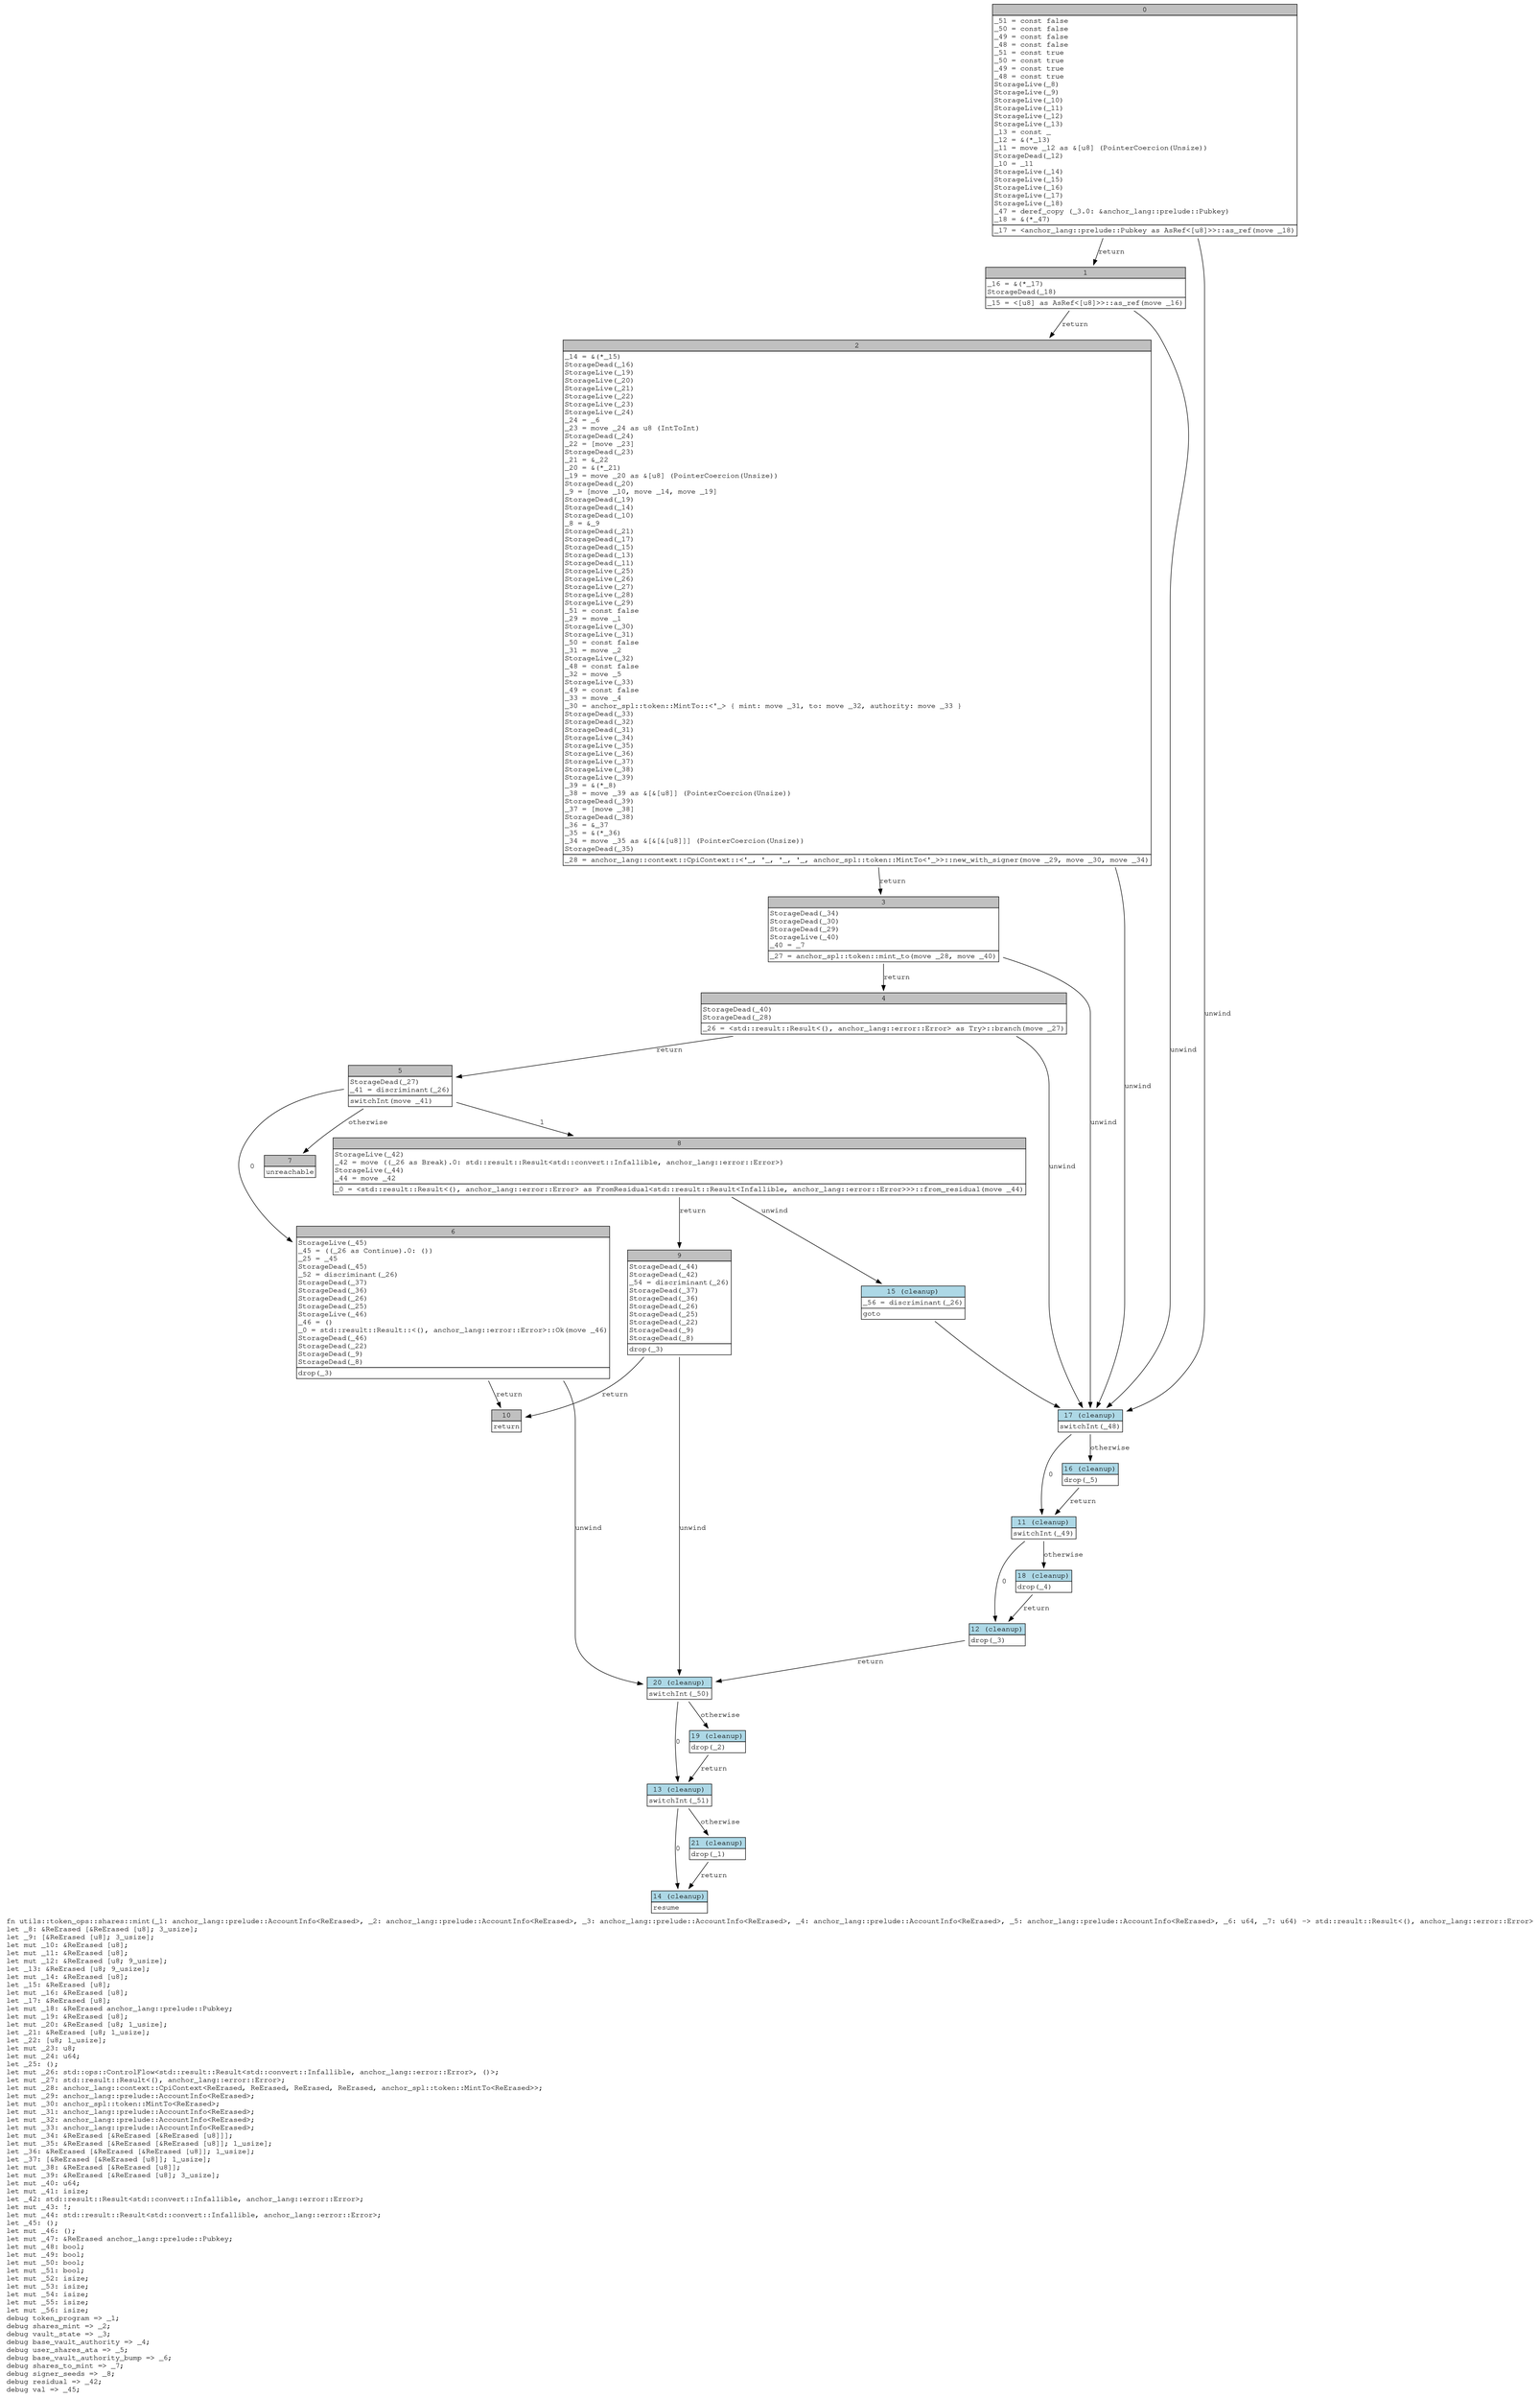 digraph Mir_0_607 {
    graph [fontname="Courier, monospace"];
    node [fontname="Courier, monospace"];
    edge [fontname="Courier, monospace"];
    label=<fn utils::token_ops::shares::mint(_1: anchor_lang::prelude::AccountInfo&lt;ReErased&gt;, _2: anchor_lang::prelude::AccountInfo&lt;ReErased&gt;, _3: anchor_lang::prelude::AccountInfo&lt;ReErased&gt;, _4: anchor_lang::prelude::AccountInfo&lt;ReErased&gt;, _5: anchor_lang::prelude::AccountInfo&lt;ReErased&gt;, _6: u64, _7: u64) -&gt; std::result::Result&lt;(), anchor_lang::error::Error&gt;<br align="left"/>let _8: &amp;ReErased [&amp;ReErased [u8]; 3_usize];<br align="left"/>let _9: [&amp;ReErased [u8]; 3_usize];<br align="left"/>let mut _10: &amp;ReErased [u8];<br align="left"/>let mut _11: &amp;ReErased [u8];<br align="left"/>let mut _12: &amp;ReErased [u8; 9_usize];<br align="left"/>let _13: &amp;ReErased [u8; 9_usize];<br align="left"/>let mut _14: &amp;ReErased [u8];<br align="left"/>let _15: &amp;ReErased [u8];<br align="left"/>let mut _16: &amp;ReErased [u8];<br align="left"/>let _17: &amp;ReErased [u8];<br align="left"/>let mut _18: &amp;ReErased anchor_lang::prelude::Pubkey;<br align="left"/>let mut _19: &amp;ReErased [u8];<br align="left"/>let mut _20: &amp;ReErased [u8; 1_usize];<br align="left"/>let _21: &amp;ReErased [u8; 1_usize];<br align="left"/>let _22: [u8; 1_usize];<br align="left"/>let mut _23: u8;<br align="left"/>let mut _24: u64;<br align="left"/>let _25: ();<br align="left"/>let mut _26: std::ops::ControlFlow&lt;std::result::Result&lt;std::convert::Infallible, anchor_lang::error::Error&gt;, ()&gt;;<br align="left"/>let mut _27: std::result::Result&lt;(), anchor_lang::error::Error&gt;;<br align="left"/>let mut _28: anchor_lang::context::CpiContext&lt;ReErased, ReErased, ReErased, ReErased, anchor_spl::token::MintTo&lt;ReErased&gt;&gt;;<br align="left"/>let mut _29: anchor_lang::prelude::AccountInfo&lt;ReErased&gt;;<br align="left"/>let mut _30: anchor_spl::token::MintTo&lt;ReErased&gt;;<br align="left"/>let mut _31: anchor_lang::prelude::AccountInfo&lt;ReErased&gt;;<br align="left"/>let mut _32: anchor_lang::prelude::AccountInfo&lt;ReErased&gt;;<br align="left"/>let mut _33: anchor_lang::prelude::AccountInfo&lt;ReErased&gt;;<br align="left"/>let mut _34: &amp;ReErased [&amp;ReErased [&amp;ReErased [u8]]];<br align="left"/>let mut _35: &amp;ReErased [&amp;ReErased [&amp;ReErased [u8]]; 1_usize];<br align="left"/>let _36: &amp;ReErased [&amp;ReErased [&amp;ReErased [u8]]; 1_usize];<br align="left"/>let _37: [&amp;ReErased [&amp;ReErased [u8]]; 1_usize];<br align="left"/>let mut _38: &amp;ReErased [&amp;ReErased [u8]];<br align="left"/>let mut _39: &amp;ReErased [&amp;ReErased [u8]; 3_usize];<br align="left"/>let mut _40: u64;<br align="left"/>let mut _41: isize;<br align="left"/>let _42: std::result::Result&lt;std::convert::Infallible, anchor_lang::error::Error&gt;;<br align="left"/>let mut _43: !;<br align="left"/>let mut _44: std::result::Result&lt;std::convert::Infallible, anchor_lang::error::Error&gt;;<br align="left"/>let _45: ();<br align="left"/>let mut _46: ();<br align="left"/>let mut _47: &amp;ReErased anchor_lang::prelude::Pubkey;<br align="left"/>let mut _48: bool;<br align="left"/>let mut _49: bool;<br align="left"/>let mut _50: bool;<br align="left"/>let mut _51: bool;<br align="left"/>let mut _52: isize;<br align="left"/>let mut _53: isize;<br align="left"/>let mut _54: isize;<br align="left"/>let mut _55: isize;<br align="left"/>let mut _56: isize;<br align="left"/>debug token_program =&gt; _1;<br align="left"/>debug shares_mint =&gt; _2;<br align="left"/>debug vault_state =&gt; _3;<br align="left"/>debug base_vault_authority =&gt; _4;<br align="left"/>debug user_shares_ata =&gt; _5;<br align="left"/>debug base_vault_authority_bump =&gt; _6;<br align="left"/>debug shares_to_mint =&gt; _7;<br align="left"/>debug signer_seeds =&gt; _8;<br align="left"/>debug residual =&gt; _42;<br align="left"/>debug val =&gt; _45;<br align="left"/>>;
    bb0__0_607 [shape="none", label=<<table border="0" cellborder="1" cellspacing="0"><tr><td bgcolor="gray" align="center" colspan="1">0</td></tr><tr><td align="left" balign="left">_51 = const false<br/>_50 = const false<br/>_49 = const false<br/>_48 = const false<br/>_51 = const true<br/>_50 = const true<br/>_49 = const true<br/>_48 = const true<br/>StorageLive(_8)<br/>StorageLive(_9)<br/>StorageLive(_10)<br/>StorageLive(_11)<br/>StorageLive(_12)<br/>StorageLive(_13)<br/>_13 = const _<br/>_12 = &amp;(*_13)<br/>_11 = move _12 as &amp;[u8] (PointerCoercion(Unsize))<br/>StorageDead(_12)<br/>_10 = _11<br/>StorageLive(_14)<br/>StorageLive(_15)<br/>StorageLive(_16)<br/>StorageLive(_17)<br/>StorageLive(_18)<br/>_47 = deref_copy (_3.0: &amp;anchor_lang::prelude::Pubkey)<br/>_18 = &amp;(*_47)<br/></td></tr><tr><td align="left">_17 = &lt;anchor_lang::prelude::Pubkey as AsRef&lt;[u8]&gt;&gt;::as_ref(move _18)</td></tr></table>>];
    bb1__0_607 [shape="none", label=<<table border="0" cellborder="1" cellspacing="0"><tr><td bgcolor="gray" align="center" colspan="1">1</td></tr><tr><td align="left" balign="left">_16 = &amp;(*_17)<br/>StorageDead(_18)<br/></td></tr><tr><td align="left">_15 = &lt;[u8] as AsRef&lt;[u8]&gt;&gt;::as_ref(move _16)</td></tr></table>>];
    bb2__0_607 [shape="none", label=<<table border="0" cellborder="1" cellspacing="0"><tr><td bgcolor="gray" align="center" colspan="1">2</td></tr><tr><td align="left" balign="left">_14 = &amp;(*_15)<br/>StorageDead(_16)<br/>StorageLive(_19)<br/>StorageLive(_20)<br/>StorageLive(_21)<br/>StorageLive(_22)<br/>StorageLive(_23)<br/>StorageLive(_24)<br/>_24 = _6<br/>_23 = move _24 as u8 (IntToInt)<br/>StorageDead(_24)<br/>_22 = [move _23]<br/>StorageDead(_23)<br/>_21 = &amp;_22<br/>_20 = &amp;(*_21)<br/>_19 = move _20 as &amp;[u8] (PointerCoercion(Unsize))<br/>StorageDead(_20)<br/>_9 = [move _10, move _14, move _19]<br/>StorageDead(_19)<br/>StorageDead(_14)<br/>StorageDead(_10)<br/>_8 = &amp;_9<br/>StorageDead(_21)<br/>StorageDead(_17)<br/>StorageDead(_15)<br/>StorageDead(_13)<br/>StorageDead(_11)<br/>StorageLive(_25)<br/>StorageLive(_26)<br/>StorageLive(_27)<br/>StorageLive(_28)<br/>StorageLive(_29)<br/>_51 = const false<br/>_29 = move _1<br/>StorageLive(_30)<br/>StorageLive(_31)<br/>_50 = const false<br/>_31 = move _2<br/>StorageLive(_32)<br/>_48 = const false<br/>_32 = move _5<br/>StorageLive(_33)<br/>_49 = const false<br/>_33 = move _4<br/>_30 = anchor_spl::token::MintTo::&lt;'_&gt; { mint: move _31, to: move _32, authority: move _33 }<br/>StorageDead(_33)<br/>StorageDead(_32)<br/>StorageDead(_31)<br/>StorageLive(_34)<br/>StorageLive(_35)<br/>StorageLive(_36)<br/>StorageLive(_37)<br/>StorageLive(_38)<br/>StorageLive(_39)<br/>_39 = &amp;(*_8)<br/>_38 = move _39 as &amp;[&amp;[u8]] (PointerCoercion(Unsize))<br/>StorageDead(_39)<br/>_37 = [move _38]<br/>StorageDead(_38)<br/>_36 = &amp;_37<br/>_35 = &amp;(*_36)<br/>_34 = move _35 as &amp;[&amp;[&amp;[u8]]] (PointerCoercion(Unsize))<br/>StorageDead(_35)<br/></td></tr><tr><td align="left">_28 = anchor_lang::context::CpiContext::&lt;'_, '_, '_, '_, anchor_spl::token::MintTo&lt;'_&gt;&gt;::new_with_signer(move _29, move _30, move _34)</td></tr></table>>];
    bb3__0_607 [shape="none", label=<<table border="0" cellborder="1" cellspacing="0"><tr><td bgcolor="gray" align="center" colspan="1">3</td></tr><tr><td align="left" balign="left">StorageDead(_34)<br/>StorageDead(_30)<br/>StorageDead(_29)<br/>StorageLive(_40)<br/>_40 = _7<br/></td></tr><tr><td align="left">_27 = anchor_spl::token::mint_to(move _28, move _40)</td></tr></table>>];
    bb4__0_607 [shape="none", label=<<table border="0" cellborder="1" cellspacing="0"><tr><td bgcolor="gray" align="center" colspan="1">4</td></tr><tr><td align="left" balign="left">StorageDead(_40)<br/>StorageDead(_28)<br/></td></tr><tr><td align="left">_26 = &lt;std::result::Result&lt;(), anchor_lang::error::Error&gt; as Try&gt;::branch(move _27)</td></tr></table>>];
    bb5__0_607 [shape="none", label=<<table border="0" cellborder="1" cellspacing="0"><tr><td bgcolor="gray" align="center" colspan="1">5</td></tr><tr><td align="left" balign="left">StorageDead(_27)<br/>_41 = discriminant(_26)<br/></td></tr><tr><td align="left">switchInt(move _41)</td></tr></table>>];
    bb6__0_607 [shape="none", label=<<table border="0" cellborder="1" cellspacing="0"><tr><td bgcolor="gray" align="center" colspan="1">6</td></tr><tr><td align="left" balign="left">StorageLive(_45)<br/>_45 = ((_26 as Continue).0: ())<br/>_25 = _45<br/>StorageDead(_45)<br/>_52 = discriminant(_26)<br/>StorageDead(_37)<br/>StorageDead(_36)<br/>StorageDead(_26)<br/>StorageDead(_25)<br/>StorageLive(_46)<br/>_46 = ()<br/>_0 = std::result::Result::&lt;(), anchor_lang::error::Error&gt;::Ok(move _46)<br/>StorageDead(_46)<br/>StorageDead(_22)<br/>StorageDead(_9)<br/>StorageDead(_8)<br/></td></tr><tr><td align="left">drop(_3)</td></tr></table>>];
    bb7__0_607 [shape="none", label=<<table border="0" cellborder="1" cellspacing="0"><tr><td bgcolor="gray" align="center" colspan="1">7</td></tr><tr><td align="left">unreachable</td></tr></table>>];
    bb8__0_607 [shape="none", label=<<table border="0" cellborder="1" cellspacing="0"><tr><td bgcolor="gray" align="center" colspan="1">8</td></tr><tr><td align="left" balign="left">StorageLive(_42)<br/>_42 = move ((_26 as Break).0: std::result::Result&lt;std::convert::Infallible, anchor_lang::error::Error&gt;)<br/>StorageLive(_44)<br/>_44 = move _42<br/></td></tr><tr><td align="left">_0 = &lt;std::result::Result&lt;(), anchor_lang::error::Error&gt; as FromResidual&lt;std::result::Result&lt;Infallible, anchor_lang::error::Error&gt;&gt;&gt;::from_residual(move _44)</td></tr></table>>];
    bb9__0_607 [shape="none", label=<<table border="0" cellborder="1" cellspacing="0"><tr><td bgcolor="gray" align="center" colspan="1">9</td></tr><tr><td align="left" balign="left">StorageDead(_44)<br/>StorageDead(_42)<br/>_54 = discriminant(_26)<br/>StorageDead(_37)<br/>StorageDead(_36)<br/>StorageDead(_26)<br/>StorageDead(_25)<br/>StorageDead(_22)<br/>StorageDead(_9)<br/>StorageDead(_8)<br/></td></tr><tr><td align="left">drop(_3)</td></tr></table>>];
    bb10__0_607 [shape="none", label=<<table border="0" cellborder="1" cellspacing="0"><tr><td bgcolor="gray" align="center" colspan="1">10</td></tr><tr><td align="left">return</td></tr></table>>];
    bb11__0_607 [shape="none", label=<<table border="0" cellborder="1" cellspacing="0"><tr><td bgcolor="lightblue" align="center" colspan="1">11 (cleanup)</td></tr><tr><td align="left">switchInt(_49)</td></tr></table>>];
    bb12__0_607 [shape="none", label=<<table border="0" cellborder="1" cellspacing="0"><tr><td bgcolor="lightblue" align="center" colspan="1">12 (cleanup)</td></tr><tr><td align="left">drop(_3)</td></tr></table>>];
    bb13__0_607 [shape="none", label=<<table border="0" cellborder="1" cellspacing="0"><tr><td bgcolor="lightblue" align="center" colspan="1">13 (cleanup)</td></tr><tr><td align="left">switchInt(_51)</td></tr></table>>];
    bb14__0_607 [shape="none", label=<<table border="0" cellborder="1" cellspacing="0"><tr><td bgcolor="lightblue" align="center" colspan="1">14 (cleanup)</td></tr><tr><td align="left">resume</td></tr></table>>];
    bb15__0_607 [shape="none", label=<<table border="0" cellborder="1" cellspacing="0"><tr><td bgcolor="lightblue" align="center" colspan="1">15 (cleanup)</td></tr><tr><td align="left" balign="left">_56 = discriminant(_26)<br/></td></tr><tr><td align="left">goto</td></tr></table>>];
    bb16__0_607 [shape="none", label=<<table border="0" cellborder="1" cellspacing="0"><tr><td bgcolor="lightblue" align="center" colspan="1">16 (cleanup)</td></tr><tr><td align="left">drop(_5)</td></tr></table>>];
    bb17__0_607 [shape="none", label=<<table border="0" cellborder="1" cellspacing="0"><tr><td bgcolor="lightblue" align="center" colspan="1">17 (cleanup)</td></tr><tr><td align="left">switchInt(_48)</td></tr></table>>];
    bb18__0_607 [shape="none", label=<<table border="0" cellborder="1" cellspacing="0"><tr><td bgcolor="lightblue" align="center" colspan="1">18 (cleanup)</td></tr><tr><td align="left">drop(_4)</td></tr></table>>];
    bb19__0_607 [shape="none", label=<<table border="0" cellborder="1" cellspacing="0"><tr><td bgcolor="lightblue" align="center" colspan="1">19 (cleanup)</td></tr><tr><td align="left">drop(_2)</td></tr></table>>];
    bb20__0_607 [shape="none", label=<<table border="0" cellborder="1" cellspacing="0"><tr><td bgcolor="lightblue" align="center" colspan="1">20 (cleanup)</td></tr><tr><td align="left">switchInt(_50)</td></tr></table>>];
    bb21__0_607 [shape="none", label=<<table border="0" cellborder="1" cellspacing="0"><tr><td bgcolor="lightblue" align="center" colspan="1">21 (cleanup)</td></tr><tr><td align="left">drop(_1)</td></tr></table>>];
    bb0__0_607 -> bb1__0_607 [label="return"];
    bb0__0_607 -> bb17__0_607 [label="unwind"];
    bb1__0_607 -> bb2__0_607 [label="return"];
    bb1__0_607 -> bb17__0_607 [label="unwind"];
    bb2__0_607 -> bb3__0_607 [label="return"];
    bb2__0_607 -> bb17__0_607 [label="unwind"];
    bb3__0_607 -> bb4__0_607 [label="return"];
    bb3__0_607 -> bb17__0_607 [label="unwind"];
    bb4__0_607 -> bb5__0_607 [label="return"];
    bb4__0_607 -> bb17__0_607 [label="unwind"];
    bb5__0_607 -> bb6__0_607 [label="0"];
    bb5__0_607 -> bb8__0_607 [label="1"];
    bb5__0_607 -> bb7__0_607 [label="otherwise"];
    bb6__0_607 -> bb10__0_607 [label="return"];
    bb6__0_607 -> bb20__0_607 [label="unwind"];
    bb8__0_607 -> bb9__0_607 [label="return"];
    bb8__0_607 -> bb15__0_607 [label="unwind"];
    bb9__0_607 -> bb10__0_607 [label="return"];
    bb9__0_607 -> bb20__0_607 [label="unwind"];
    bb11__0_607 -> bb12__0_607 [label="0"];
    bb11__0_607 -> bb18__0_607 [label="otherwise"];
    bb12__0_607 -> bb20__0_607 [label="return"];
    bb13__0_607 -> bb14__0_607 [label="0"];
    bb13__0_607 -> bb21__0_607 [label="otherwise"];
    bb15__0_607 -> bb17__0_607 [label=""];
    bb16__0_607 -> bb11__0_607 [label="return"];
    bb17__0_607 -> bb11__0_607 [label="0"];
    bb17__0_607 -> bb16__0_607 [label="otherwise"];
    bb18__0_607 -> bb12__0_607 [label="return"];
    bb19__0_607 -> bb13__0_607 [label="return"];
    bb20__0_607 -> bb13__0_607 [label="0"];
    bb20__0_607 -> bb19__0_607 [label="otherwise"];
    bb21__0_607 -> bb14__0_607 [label="return"];
}
